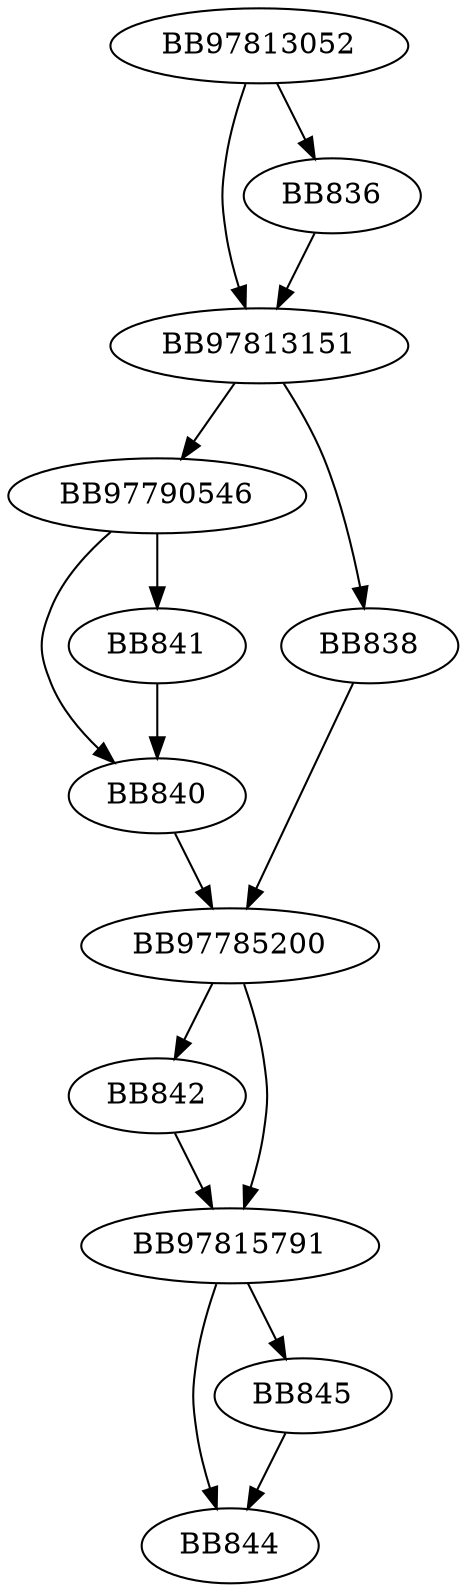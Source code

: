 digraph G{
	BB97813052->BB97813151;
	BB97813052->BB836;
	BB836->BB97813151;
	BB97813151->BB97790546;
	BB97813151->BB838;
	BB838->BB97785200;
	BB97790546->BB840;
	BB97790546->BB841;
	BB841->BB840;
	BB840->BB97785200;
	BB97785200->BB842;
	BB97785200->BB97815791;
	BB842->BB97815791;
	BB97815791->BB844;
	BB97815791->BB845;
	BB845->BB844;
}
